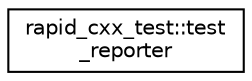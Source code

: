 digraph "Graphical Class Hierarchy"
{
  edge [fontname="Helvetica",fontsize="10",labelfontname="Helvetica",labelfontsize="10"];
  node [fontname="Helvetica",fontsize="10",shape=record];
  rankdir="LR";
  Node0 [label="rapid_cxx_test::test\l_reporter",height=0.2,width=0.4,color="black", fillcolor="white", style="filled",URL="$classrapid__cxx__test_1_1test__reporter.html"];
}
